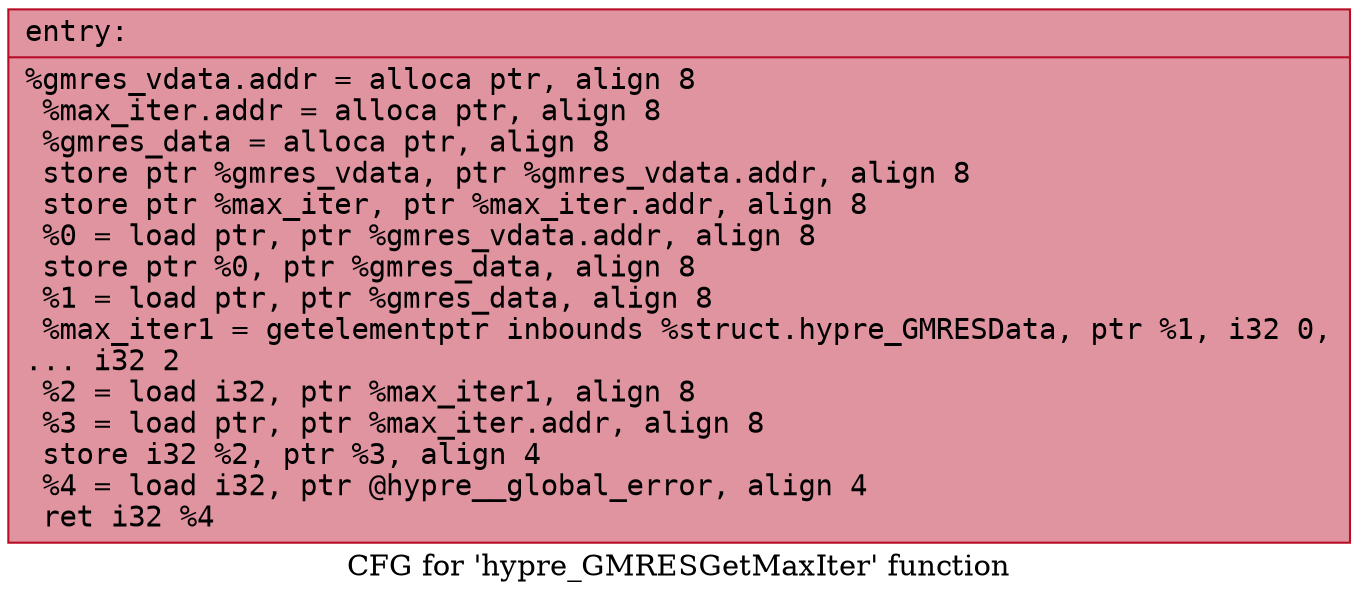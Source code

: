 digraph "CFG for 'hypre_GMRESGetMaxIter' function" {
	label="CFG for 'hypre_GMRESGetMaxIter' function";

	Node0x56458ac1fc10 [shape=record,color="#b70d28ff", style=filled, fillcolor="#b70d2870" fontname="Courier",label="{entry:\l|  %gmres_vdata.addr = alloca ptr, align 8\l  %max_iter.addr = alloca ptr, align 8\l  %gmres_data = alloca ptr, align 8\l  store ptr %gmres_vdata, ptr %gmres_vdata.addr, align 8\l  store ptr %max_iter, ptr %max_iter.addr, align 8\l  %0 = load ptr, ptr %gmres_vdata.addr, align 8\l  store ptr %0, ptr %gmres_data, align 8\l  %1 = load ptr, ptr %gmres_data, align 8\l  %max_iter1 = getelementptr inbounds %struct.hypre_GMRESData, ptr %1, i32 0,\l... i32 2\l  %2 = load i32, ptr %max_iter1, align 8\l  %3 = load ptr, ptr %max_iter.addr, align 8\l  store i32 %2, ptr %3, align 4\l  %4 = load i32, ptr @hypre__global_error, align 4\l  ret i32 %4\l}"];
}
